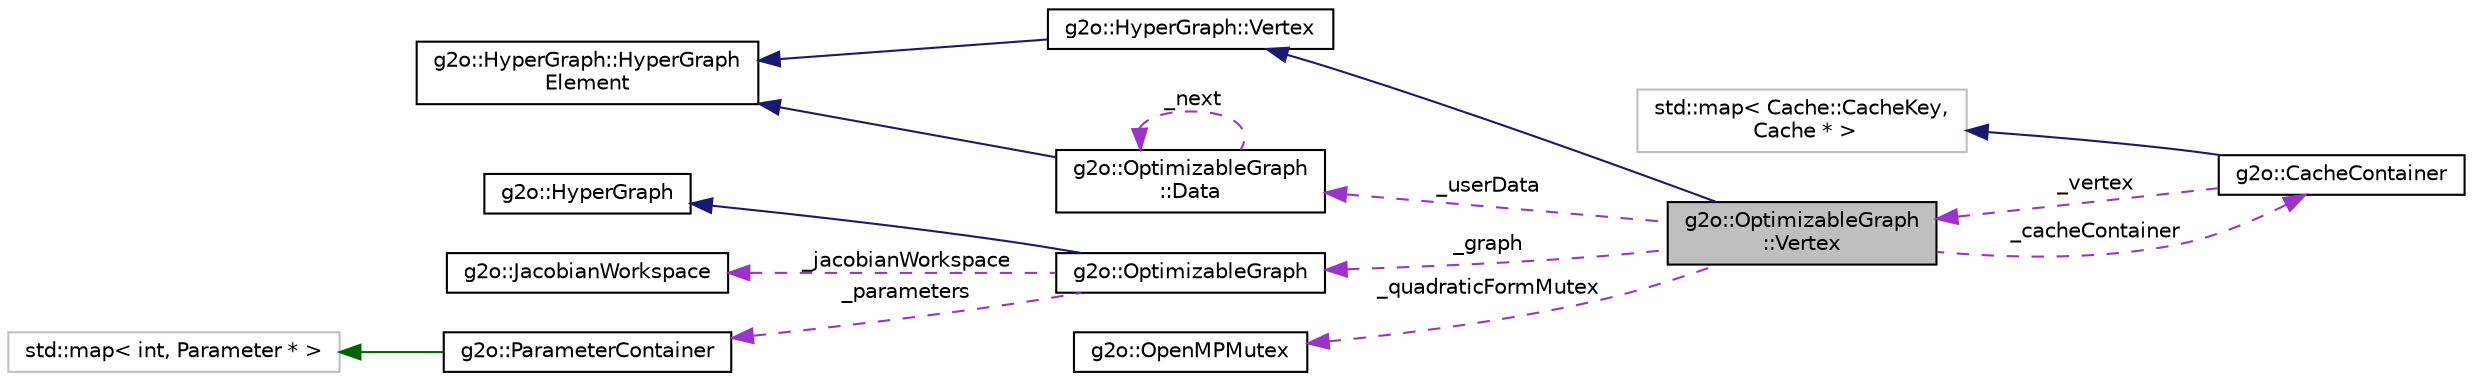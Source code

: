 digraph "g2o::OptimizableGraph::Vertex"
{
  edge [fontname="Helvetica",fontsize="10",labelfontname="Helvetica",labelfontsize="10"];
  node [fontname="Helvetica",fontsize="10",shape=record];
  rankdir="LR";
  Node1 [label="g2o::OptimizableGraph\l::Vertex",height=0.2,width=0.4,color="black", fillcolor="grey75", style="filled", fontcolor="black"];
  Node2 -> Node1 [dir="back",color="midnightblue",fontsize="10",style="solid"];
  Node2 [label="g2o::HyperGraph::Vertex",height=0.2,width=0.4,color="black", fillcolor="white", style="filled",URL="$classg2o_1_1HyperGraph_1_1Vertex.html",tooltip="abstract Vertex, your types must derive from that one "];
  Node3 -> Node2 [dir="back",color="midnightblue",fontsize="10",style="solid"];
  Node3 [label="g2o::HyperGraph::HyperGraph\lElement",height=0.2,width=0.4,color="black", fillcolor="white", style="filled",URL="$structg2o_1_1HyperGraph_1_1HyperGraphElement.html"];
  Node4 -> Node1 [dir="back",color="darkorchid3",fontsize="10",style="dashed",label=" _cacheContainer" ];
  Node4 [label="g2o::CacheContainer",height=0.2,width=0.4,color="black", fillcolor="white", style="filled",URL="$classg2o_1_1CacheContainer.html"];
  Node5 -> Node4 [dir="back",color="midnightblue",fontsize="10",style="solid"];
  Node5 [label="std::map\< Cache::CacheKey,\l Cache * \>",height=0.2,width=0.4,color="grey75", fillcolor="white", style="filled"];
  Node1 -> Node4 [dir="back",color="darkorchid3",fontsize="10",style="dashed",label=" _vertex" ];
  Node6 -> Node1 [dir="back",color="darkorchid3",fontsize="10",style="dashed",label=" _graph" ];
  Node6 [label="g2o::OptimizableGraph",height=0.2,width=0.4,color="black", fillcolor="white", style="filled",URL="$structg2o_1_1OptimizableGraph.html"];
  Node7 -> Node6 [dir="back",color="midnightblue",fontsize="10",style="solid"];
  Node7 [label="g2o::HyperGraph",height=0.2,width=0.4,color="black", fillcolor="white", style="filled",URL="$classg2o_1_1HyperGraph.html"];
  Node8 -> Node6 [dir="back",color="darkorchid3",fontsize="10",style="dashed",label=" _jacobianWorkspace" ];
  Node8 [label="g2o::JacobianWorkspace",height=0.2,width=0.4,color="black", fillcolor="white", style="filled",URL="$classg2o_1_1JacobianWorkspace.html",tooltip="provide memory workspace for computing the Jacobians "];
  Node9 -> Node6 [dir="back",color="darkorchid3",fontsize="10",style="dashed",label=" _parameters" ];
  Node9 [label="g2o::ParameterContainer",height=0.2,width=0.4,color="black", fillcolor="white", style="filled",URL="$classg2o_1_1ParameterContainer.html",tooltip="map id to parameters "];
  Node10 -> Node9 [dir="back",color="darkgreen",fontsize="10",style="solid"];
  Node10 [label="std::map\< int, Parameter * \>",height=0.2,width=0.4,color="grey75", fillcolor="white", style="filled"];
  Node11 -> Node1 [dir="back",color="darkorchid3",fontsize="10",style="dashed",label=" _quadraticFormMutex" ];
  Node11 [label="g2o::OpenMPMutex",height=0.2,width=0.4,color="black", fillcolor="white", style="filled",URL="$classg2o_1_1OpenMPMutex.html"];
  Node12 -> Node1 [dir="back",color="darkorchid3",fontsize="10",style="dashed",label=" _userData" ];
  Node12 [label="g2o::OptimizableGraph\l::Data",height=0.2,width=0.4,color="black", fillcolor="white", style="filled",URL="$classg2o_1_1OptimizableGraph_1_1Data.html",tooltip="data packet for a vertex. Extend this class to store in the vertices the potential additional informa..."];
  Node3 -> Node12 [dir="back",color="midnightblue",fontsize="10",style="solid"];
  Node12 -> Node12 [dir="back",color="darkorchid3",fontsize="10",style="dashed",label=" _next" ];
}
